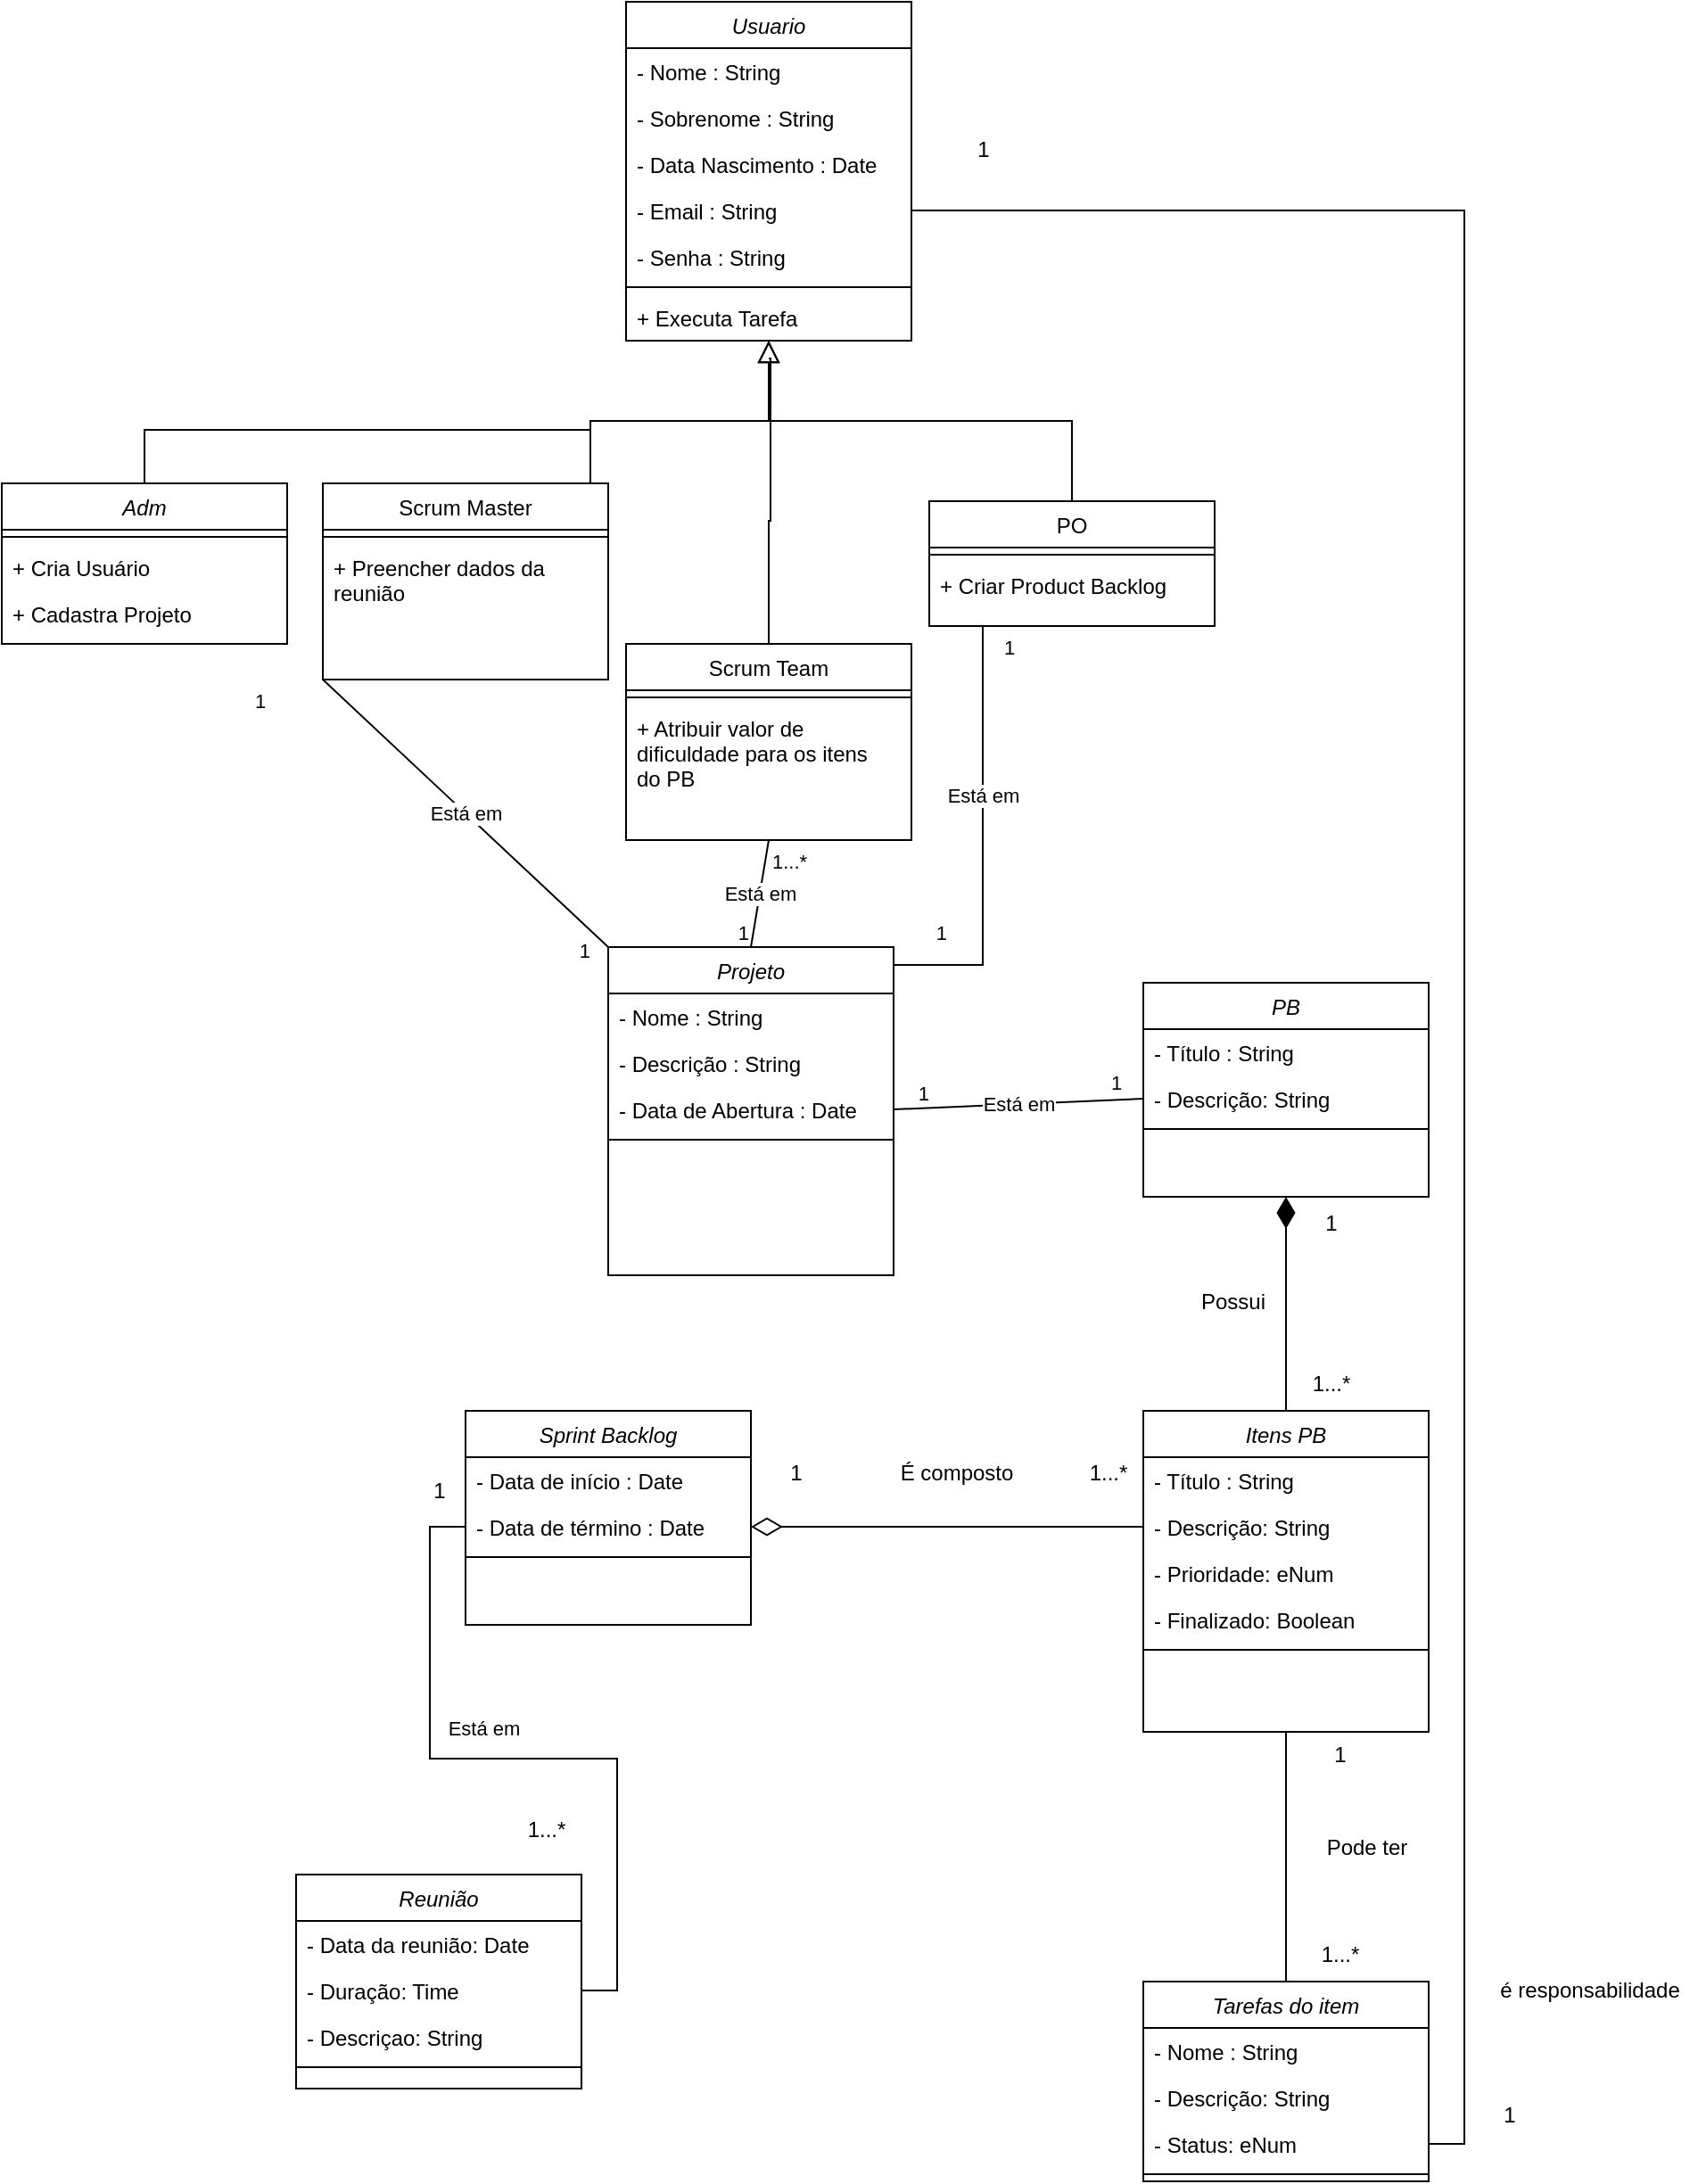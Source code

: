 <mxfile version="24.5.3" type="github">
  <diagram id="C5RBs43oDa-KdzZeNtuy" name="Page-1">
    <mxGraphModel dx="1759" dy="590" grid="1" gridSize="10" guides="1" tooltips="1" connect="1" arrows="1" fold="1" page="1" pageScale="1" pageWidth="827" pageHeight="1169" math="0" shadow="0">
      <root>
        <mxCell id="WIyWlLk6GJQsqaUBKTNV-0" />
        <mxCell id="WIyWlLk6GJQsqaUBKTNV-1" parent="WIyWlLk6GJQsqaUBKTNV-0" />
        <mxCell id="zkfFHV4jXpPFQw0GAbJ--0" value="Usuario" style="swimlane;fontStyle=2;align=center;verticalAlign=top;childLayout=stackLayout;horizontal=1;startSize=26;horizontalStack=0;resizeParent=1;resizeLast=0;collapsible=1;marginBottom=0;rounded=0;shadow=0;strokeWidth=1;" parent="WIyWlLk6GJQsqaUBKTNV-1" vertex="1">
          <mxGeometry x="220" y="80" width="160" height="190" as="geometry">
            <mxRectangle x="230" y="140" width="160" height="26" as="alternateBounds" />
          </mxGeometry>
        </mxCell>
        <mxCell id="PnObwi3qZzeSHkkHJ7TU-2" value="- Nome : String" style="text;align=left;verticalAlign=top;spacingLeft=4;spacingRight=4;overflow=hidden;rotatable=0;points=[[0,0.5],[1,0.5]];portConstraint=eastwest;" parent="zkfFHV4jXpPFQw0GAbJ--0" vertex="1">
          <mxGeometry y="26" width="160" height="26" as="geometry" />
        </mxCell>
        <mxCell id="PnObwi3qZzeSHkkHJ7TU-3" value="- Sobrenome : String" style="text;align=left;verticalAlign=top;spacingLeft=4;spacingRight=4;overflow=hidden;rotatable=0;points=[[0,0.5],[1,0.5]];portConstraint=eastwest;" parent="zkfFHV4jXpPFQw0GAbJ--0" vertex="1">
          <mxGeometry y="52" width="160" height="26" as="geometry" />
        </mxCell>
        <mxCell id="PnObwi3qZzeSHkkHJ7TU-4" value="- Data Nascimento : Date" style="text;align=left;verticalAlign=top;spacingLeft=4;spacingRight=4;overflow=hidden;rotatable=0;points=[[0,0.5],[1,0.5]];portConstraint=eastwest;" parent="zkfFHV4jXpPFQw0GAbJ--0" vertex="1">
          <mxGeometry y="78" width="160" height="26" as="geometry" />
        </mxCell>
        <mxCell id="PnObwi3qZzeSHkkHJ7TU-20" value="- Email : String" style="text;align=left;verticalAlign=top;spacingLeft=4;spacingRight=4;overflow=hidden;rotatable=0;points=[[0,0.5],[1,0.5]];portConstraint=eastwest;" parent="zkfFHV4jXpPFQw0GAbJ--0" vertex="1">
          <mxGeometry y="104" width="160" height="26" as="geometry" />
        </mxCell>
        <mxCell id="PnObwi3qZzeSHkkHJ7TU-21" value="- Senha : String" style="text;align=left;verticalAlign=top;spacingLeft=4;spacingRight=4;overflow=hidden;rotatable=0;points=[[0,0.5],[1,0.5]];portConstraint=eastwest;" parent="zkfFHV4jXpPFQw0GAbJ--0" vertex="1">
          <mxGeometry y="130" width="160" height="26" as="geometry" />
        </mxCell>
        <mxCell id="zkfFHV4jXpPFQw0GAbJ--4" value="" style="line;html=1;strokeWidth=1;align=left;verticalAlign=middle;spacingTop=-1;spacingLeft=3;spacingRight=3;rotatable=0;labelPosition=right;points=[];portConstraint=eastwest;" parent="zkfFHV4jXpPFQw0GAbJ--0" vertex="1">
          <mxGeometry y="156" width="160" height="8" as="geometry" />
        </mxCell>
        <mxCell id="PnObwi3qZzeSHkkHJ7TU-121" value="+ Executa Tarefa" style="text;align=left;verticalAlign=top;spacingLeft=4;spacingRight=4;overflow=hidden;rotatable=0;points=[[0,0.5],[1,0.5]];portConstraint=eastwest;" parent="zkfFHV4jXpPFQw0GAbJ--0" vertex="1">
          <mxGeometry y="164" width="160" height="26" as="geometry" />
        </mxCell>
        <mxCell id="zkfFHV4jXpPFQw0GAbJ--12" value="" style="endArrow=block;endSize=10;endFill=0;shadow=0;strokeWidth=1;rounded=0;curved=0;edgeStyle=elbowEdgeStyle;elbow=vertical;" parent="WIyWlLk6GJQsqaUBKTNV-1" target="zkfFHV4jXpPFQw0GAbJ--0" edge="1">
          <mxGeometry width="160" relative="1" as="geometry">
            <mxPoint x="200" y="360" as="sourcePoint" />
            <mxPoint x="200" y="203" as="targetPoint" />
          </mxGeometry>
        </mxCell>
        <mxCell id="zkfFHV4jXpPFQw0GAbJ--13" value="PO" style="swimlane;fontStyle=0;align=center;verticalAlign=top;childLayout=stackLayout;horizontal=1;startSize=26;horizontalStack=0;resizeParent=1;resizeLast=0;collapsible=1;marginBottom=0;rounded=0;shadow=0;strokeWidth=1;" parent="WIyWlLk6GJQsqaUBKTNV-1" vertex="1">
          <mxGeometry x="390" y="360" width="160" height="70" as="geometry">
            <mxRectangle x="340" y="380" width="170" height="26" as="alternateBounds" />
          </mxGeometry>
        </mxCell>
        <mxCell id="zkfFHV4jXpPFQw0GAbJ--15" value="" style="line;html=1;strokeWidth=1;align=left;verticalAlign=middle;spacingTop=-1;spacingLeft=3;spacingRight=3;rotatable=0;labelPosition=right;points=[];portConstraint=eastwest;" parent="zkfFHV4jXpPFQw0GAbJ--13" vertex="1">
          <mxGeometry y="26" width="160" height="8" as="geometry" />
        </mxCell>
        <mxCell id="PnObwi3qZzeSHkkHJ7TU-19" value="+ Criar Product Backlog" style="text;align=left;verticalAlign=top;spacingLeft=4;spacingRight=4;overflow=hidden;rotatable=0;points=[[0,0.5],[1,0.5]];portConstraint=eastwest;" parent="zkfFHV4jXpPFQw0GAbJ--13" vertex="1">
          <mxGeometry y="34" width="160" height="26" as="geometry" />
        </mxCell>
        <mxCell id="zkfFHV4jXpPFQw0GAbJ--16" value="" style="endArrow=block;endSize=10;endFill=0;shadow=0;strokeWidth=1;rounded=0;curved=0;edgeStyle=elbowEdgeStyle;elbow=vertical;" parent="WIyWlLk6GJQsqaUBKTNV-1" source="zkfFHV4jXpPFQw0GAbJ--13" target="zkfFHV4jXpPFQw0GAbJ--0" edge="1">
          <mxGeometry width="160" relative="1" as="geometry">
            <mxPoint x="210" y="373" as="sourcePoint" />
            <mxPoint x="310" y="271" as="targetPoint" />
          </mxGeometry>
        </mxCell>
        <mxCell id="5L6R01waUcKY55ZX_gmc-3" style="edgeStyle=orthogonalEdgeStyle;rounded=0;orthogonalLoop=1;jettySize=auto;html=1;endArrow=none;endFill=0;" edge="1" parent="WIyWlLk6GJQsqaUBKTNV-1" source="PnObwi3qZzeSHkkHJ7TU-12">
          <mxGeometry relative="1" as="geometry">
            <mxPoint x="200" y="320" as="targetPoint" />
            <Array as="points">
              <mxPoint x="-50" y="320" />
            </Array>
          </mxGeometry>
        </mxCell>
        <mxCell id="PnObwi3qZzeSHkkHJ7TU-12" value="Adm" style="swimlane;fontStyle=2;align=center;verticalAlign=top;childLayout=stackLayout;horizontal=1;startSize=26;horizontalStack=0;resizeParent=1;resizeLast=0;collapsible=1;marginBottom=0;rounded=0;shadow=0;strokeWidth=1;" parent="WIyWlLk6GJQsqaUBKTNV-1" vertex="1">
          <mxGeometry x="-130" y="350" width="160" height="90" as="geometry">
            <mxRectangle x="230" y="140" width="160" height="26" as="alternateBounds" />
          </mxGeometry>
        </mxCell>
        <mxCell id="PnObwi3qZzeSHkkHJ7TU-16" value="" style="line;html=1;strokeWidth=1;align=left;verticalAlign=middle;spacingTop=-1;spacingLeft=3;spacingRight=3;rotatable=0;labelPosition=right;points=[];portConstraint=eastwest;" parent="PnObwi3qZzeSHkkHJ7TU-12" vertex="1">
          <mxGeometry y="26" width="160" height="8" as="geometry" />
        </mxCell>
        <mxCell id="PnObwi3qZzeSHkkHJ7TU-17" value="+ Cria Usuário" style="text;align=left;verticalAlign=top;spacingLeft=4;spacingRight=4;overflow=hidden;rotatable=0;points=[[0,0.5],[1,0.5]];portConstraint=eastwest;" parent="PnObwi3qZzeSHkkHJ7TU-12" vertex="1">
          <mxGeometry y="34" width="160" height="26" as="geometry" />
        </mxCell>
        <mxCell id="PnObwi3qZzeSHkkHJ7TU-18" value="+ Cadastra Projeto" style="text;align=left;verticalAlign=top;spacingLeft=4;spacingRight=4;overflow=hidden;rotatable=0;points=[[0,0.5],[1,0.5]];portConstraint=eastwest;" parent="PnObwi3qZzeSHkkHJ7TU-12" vertex="1">
          <mxGeometry y="60" width="160" height="26" as="geometry" />
        </mxCell>
        <mxCell id="PnObwi3qZzeSHkkHJ7TU-22" value="Projeto" style="swimlane;fontStyle=2;align=center;verticalAlign=top;childLayout=stackLayout;horizontal=1;startSize=26;horizontalStack=0;resizeParent=1;resizeLast=0;collapsible=1;marginBottom=0;rounded=0;shadow=0;strokeWidth=1;" parent="WIyWlLk6GJQsqaUBKTNV-1" vertex="1">
          <mxGeometry x="210" y="610" width="160" height="184" as="geometry">
            <mxRectangle x="230" y="140" width="160" height="26" as="alternateBounds" />
          </mxGeometry>
        </mxCell>
        <mxCell id="PnObwi3qZzeSHkkHJ7TU-23" value="- Nome : String" style="text;align=left;verticalAlign=top;spacingLeft=4;spacingRight=4;overflow=hidden;rotatable=0;points=[[0,0.5],[1,0.5]];portConstraint=eastwest;" parent="PnObwi3qZzeSHkkHJ7TU-22" vertex="1">
          <mxGeometry y="26" width="160" height="26" as="geometry" />
        </mxCell>
        <mxCell id="PnObwi3qZzeSHkkHJ7TU-24" value="- Descrição : String" style="text;align=left;verticalAlign=top;spacingLeft=4;spacingRight=4;overflow=hidden;rotatable=0;points=[[0,0.5],[1,0.5]];portConstraint=eastwest;" parent="PnObwi3qZzeSHkkHJ7TU-22" vertex="1">
          <mxGeometry y="52" width="160" height="26" as="geometry" />
        </mxCell>
        <mxCell id="PnObwi3qZzeSHkkHJ7TU-25" value="- Data de Abertura : Date" style="text;align=left;verticalAlign=top;spacingLeft=4;spacingRight=4;overflow=hidden;rotatable=0;points=[[0,0.5],[1,0.5]];portConstraint=eastwest;" parent="PnObwi3qZzeSHkkHJ7TU-22" vertex="1">
          <mxGeometry y="78" width="160" height="26" as="geometry" />
        </mxCell>
        <mxCell id="PnObwi3qZzeSHkkHJ7TU-28" value="" style="line;html=1;strokeWidth=1;align=left;verticalAlign=middle;spacingTop=-1;spacingLeft=3;spacingRight=3;rotatable=0;labelPosition=right;points=[];portConstraint=eastwest;" parent="PnObwi3qZzeSHkkHJ7TU-22" vertex="1">
          <mxGeometry y="104" width="160" height="8" as="geometry" />
        </mxCell>
        <mxCell id="PnObwi3qZzeSHkkHJ7TU-29" value="Scrum Master" style="swimlane;fontStyle=0;align=center;verticalAlign=top;childLayout=stackLayout;horizontal=1;startSize=26;horizontalStack=0;resizeParent=1;resizeLast=0;collapsible=1;marginBottom=0;rounded=0;shadow=0;strokeWidth=1;" parent="WIyWlLk6GJQsqaUBKTNV-1" vertex="1">
          <mxGeometry x="50" y="350" width="160" height="110" as="geometry">
            <mxRectangle x="340" y="380" width="170" height="26" as="alternateBounds" />
          </mxGeometry>
        </mxCell>
        <mxCell id="PnObwi3qZzeSHkkHJ7TU-30" value="" style="line;html=1;strokeWidth=1;align=left;verticalAlign=middle;spacingTop=-1;spacingLeft=3;spacingRight=3;rotatable=0;labelPosition=right;points=[];portConstraint=eastwest;" parent="PnObwi3qZzeSHkkHJ7TU-29" vertex="1">
          <mxGeometry y="26" width="160" height="8" as="geometry" />
        </mxCell>
        <mxCell id="PnObwi3qZzeSHkkHJ7TU-122" value="+ Preencher dados da &#xa;reunião" style="text;align=left;verticalAlign=top;spacingLeft=4;spacingRight=4;overflow=hidden;rotatable=0;points=[[0,0.5],[1,0.5]];portConstraint=eastwest;" parent="PnObwi3qZzeSHkkHJ7TU-29" vertex="1">
          <mxGeometry y="34" width="160" height="44" as="geometry" />
        </mxCell>
        <mxCell id="PnObwi3qZzeSHkkHJ7TU-35" style="edgeStyle=orthogonalEdgeStyle;rounded=0;orthogonalLoop=1;jettySize=auto;html=1;endArrow=none;endFill=0;" parent="WIyWlLk6GJQsqaUBKTNV-1" source="PnObwi3qZzeSHkkHJ7TU-32" edge="1">
          <mxGeometry relative="1" as="geometry">
            <mxPoint x="300" y="280" as="targetPoint" />
            <Array as="points">
              <mxPoint x="300" y="371" />
              <mxPoint x="301" y="371" />
              <mxPoint x="301" y="280" />
            </Array>
          </mxGeometry>
        </mxCell>
        <mxCell id="PnObwi3qZzeSHkkHJ7TU-83" style="edgeStyle=orthogonalEdgeStyle;rounded=0;orthogonalLoop=1;jettySize=auto;html=1;exitX=0.5;exitY=0;exitDx=0;exitDy=0;" parent="WIyWlLk6GJQsqaUBKTNV-1" source="PnObwi3qZzeSHkkHJ7TU-32" edge="1">
          <mxGeometry relative="1" as="geometry">
            <mxPoint x="300.37" y="459.926" as="targetPoint" />
          </mxGeometry>
        </mxCell>
        <mxCell id="PnObwi3qZzeSHkkHJ7TU-32" value="Scrum Team" style="swimlane;fontStyle=0;align=center;verticalAlign=top;childLayout=stackLayout;horizontal=1;startSize=26;horizontalStack=0;resizeParent=1;resizeLast=0;collapsible=1;marginBottom=0;rounded=0;shadow=0;strokeWidth=1;" parent="WIyWlLk6GJQsqaUBKTNV-1" vertex="1">
          <mxGeometry x="220" y="440" width="160" height="110" as="geometry">
            <mxRectangle x="340" y="380" width="170" height="26" as="alternateBounds" />
          </mxGeometry>
        </mxCell>
        <mxCell id="PnObwi3qZzeSHkkHJ7TU-33" value="" style="line;html=1;strokeWidth=1;align=left;verticalAlign=middle;spacingTop=-1;spacingLeft=3;spacingRight=3;rotatable=0;labelPosition=right;points=[];portConstraint=eastwest;" parent="PnObwi3qZzeSHkkHJ7TU-32" vertex="1">
          <mxGeometry y="26" width="160" height="8" as="geometry" />
        </mxCell>
        <mxCell id="PnObwi3qZzeSHkkHJ7TU-82" value="+ Atribuir valor de &#xa;dificuldade para os itens &#xa;do PB" style="text;align=left;verticalAlign=top;spacingLeft=4;spacingRight=4;overflow=hidden;rotatable=0;points=[[0,0.5],[1,0.5]];portConstraint=eastwest;" parent="PnObwi3qZzeSHkkHJ7TU-32" vertex="1">
          <mxGeometry y="34" width="160" height="56" as="geometry" />
        </mxCell>
        <mxCell id="PnObwi3qZzeSHkkHJ7TU-48" value="" style="endArrow=none;html=1;rounded=0;entryX=0.5;entryY=0;entryDx=0;entryDy=0;exitX=0.5;exitY=1;exitDx=0;exitDy=0;endFill=0;" parent="WIyWlLk6GJQsqaUBKTNV-1" source="PnObwi3qZzeSHkkHJ7TU-32" target="PnObwi3qZzeSHkkHJ7TU-22" edge="1">
          <mxGeometry relative="1" as="geometry">
            <mxPoint x="260" y="560" as="sourcePoint" />
            <mxPoint x="420" y="560" as="targetPoint" />
          </mxGeometry>
        </mxCell>
        <mxCell id="PnObwi3qZzeSHkkHJ7TU-49" value="Está em" style="edgeLabel;resizable=0;html=1;;align=center;verticalAlign=middle;" parent="PnObwi3qZzeSHkkHJ7TU-48" connectable="0" vertex="1">
          <mxGeometry relative="1" as="geometry" />
        </mxCell>
        <mxCell id="PnObwi3qZzeSHkkHJ7TU-50" value="1...*" style="edgeLabel;resizable=0;html=1;;align=left;verticalAlign=bottom;" parent="PnObwi3qZzeSHkkHJ7TU-48" connectable="0" vertex="1">
          <mxGeometry x="-1" relative="1" as="geometry">
            <mxPoint y="20" as="offset" />
          </mxGeometry>
        </mxCell>
        <mxCell id="PnObwi3qZzeSHkkHJ7TU-51" value="1" style="edgeLabel;resizable=0;html=1;;align=right;verticalAlign=bottom;" parent="PnObwi3qZzeSHkkHJ7TU-48" connectable="0" vertex="1">
          <mxGeometry x="1" relative="1" as="geometry" />
        </mxCell>
        <mxCell id="PnObwi3qZzeSHkkHJ7TU-52" value="" style="endArrow=none;html=1;rounded=0;entryX=0;entryY=0;entryDx=0;entryDy=0;exitX=0;exitY=1;exitDx=0;exitDy=0;endFill=0;" parent="WIyWlLk6GJQsqaUBKTNV-1" source="PnObwi3qZzeSHkkHJ7TU-29" target="PnObwi3qZzeSHkkHJ7TU-22" edge="1">
          <mxGeometry relative="1" as="geometry">
            <mxPoint x="60" y="530" as="sourcePoint" />
            <mxPoint x="220" y="530" as="targetPoint" />
          </mxGeometry>
        </mxCell>
        <mxCell id="PnObwi3qZzeSHkkHJ7TU-53" value="Está em" style="edgeLabel;resizable=0;html=1;;align=center;verticalAlign=middle;" parent="PnObwi3qZzeSHkkHJ7TU-52" connectable="0" vertex="1">
          <mxGeometry relative="1" as="geometry" />
        </mxCell>
        <mxCell id="PnObwi3qZzeSHkkHJ7TU-54" value="1" style="edgeLabel;resizable=0;html=1;;align=left;verticalAlign=bottom;" parent="PnObwi3qZzeSHkkHJ7TU-52" connectable="0" vertex="1">
          <mxGeometry x="-1" relative="1" as="geometry">
            <mxPoint x="-40" y="20" as="offset" />
          </mxGeometry>
        </mxCell>
        <mxCell id="PnObwi3qZzeSHkkHJ7TU-55" value="1" style="edgeLabel;resizable=0;html=1;;align=right;verticalAlign=bottom;" parent="PnObwi3qZzeSHkkHJ7TU-52" connectable="0" vertex="1">
          <mxGeometry x="1" relative="1" as="geometry">
            <mxPoint x="-10" y="10" as="offset" />
          </mxGeometry>
        </mxCell>
        <mxCell id="PnObwi3qZzeSHkkHJ7TU-56" value="" style="endArrow=none;html=1;rounded=0;entryX=1;entryY=0;entryDx=0;entryDy=0;exitX=0.5;exitY=1;exitDx=0;exitDy=0;edgeStyle=elbowEdgeStyle;endFill=0;" parent="WIyWlLk6GJQsqaUBKTNV-1" source="zkfFHV4jXpPFQw0GAbJ--13" edge="1">
          <mxGeometry relative="1" as="geometry">
            <mxPoint x="470" y="440" as="sourcePoint" />
            <mxPoint x="370" y="620" as="targetPoint" />
          </mxGeometry>
        </mxCell>
        <mxCell id="PnObwi3qZzeSHkkHJ7TU-57" value="Está em" style="edgeLabel;resizable=0;html=1;;align=center;verticalAlign=middle;" parent="PnObwi3qZzeSHkkHJ7TU-56" connectable="0" vertex="1">
          <mxGeometry relative="1" as="geometry" />
        </mxCell>
        <mxCell id="PnObwi3qZzeSHkkHJ7TU-58" value="1" style="edgeLabel;resizable=0;html=1;;align=left;verticalAlign=bottom;" parent="PnObwi3qZzeSHkkHJ7TU-56" connectable="0" vertex="1">
          <mxGeometry x="-1" relative="1" as="geometry">
            <mxPoint x="-40" y="20" as="offset" />
          </mxGeometry>
        </mxCell>
        <mxCell id="PnObwi3qZzeSHkkHJ7TU-59" value="1" style="edgeLabel;resizable=0;html=1;;align=right;verticalAlign=bottom;" parent="PnObwi3qZzeSHkkHJ7TU-56" connectable="0" vertex="1">
          <mxGeometry x="1" relative="1" as="geometry">
            <mxPoint x="30" y="-10" as="offset" />
          </mxGeometry>
        </mxCell>
        <mxCell id="PnObwi3qZzeSHkkHJ7TU-61" value="PB" style="swimlane;fontStyle=2;align=center;verticalAlign=top;childLayout=stackLayout;horizontal=1;startSize=26;horizontalStack=0;resizeParent=1;resizeLast=0;collapsible=1;marginBottom=0;rounded=0;shadow=0;strokeWidth=1;" parent="WIyWlLk6GJQsqaUBKTNV-1" vertex="1">
          <mxGeometry x="510" y="630" width="160" height="120" as="geometry">
            <mxRectangle x="230" y="140" width="160" height="26" as="alternateBounds" />
          </mxGeometry>
        </mxCell>
        <mxCell id="PnObwi3qZzeSHkkHJ7TU-62" value="- Título : String" style="text;align=left;verticalAlign=top;spacingLeft=4;spacingRight=4;overflow=hidden;rotatable=0;points=[[0,0.5],[1,0.5]];portConstraint=eastwest;" parent="PnObwi3qZzeSHkkHJ7TU-61" vertex="1">
          <mxGeometry y="26" width="160" height="26" as="geometry" />
        </mxCell>
        <mxCell id="PnObwi3qZzeSHkkHJ7TU-64" value="- Descrição: String" style="text;align=left;verticalAlign=top;spacingLeft=4;spacingRight=4;overflow=hidden;rotatable=0;points=[[0,0.5],[1,0.5]];portConstraint=eastwest;" parent="PnObwi3qZzeSHkkHJ7TU-61" vertex="1">
          <mxGeometry y="52" width="160" height="26" as="geometry" />
        </mxCell>
        <mxCell id="PnObwi3qZzeSHkkHJ7TU-67" value="" style="line;html=1;strokeWidth=1;align=left;verticalAlign=middle;spacingTop=-1;spacingLeft=3;spacingRight=3;rotatable=0;labelPosition=right;points=[];portConstraint=eastwest;" parent="PnObwi3qZzeSHkkHJ7TU-61" vertex="1">
          <mxGeometry y="78" width="160" height="8" as="geometry" />
        </mxCell>
        <mxCell id="PnObwi3qZzeSHkkHJ7TU-68" value="" style="endArrow=none;html=1;rounded=0;entryX=1;entryY=0.5;entryDx=0;entryDy=0;exitX=0;exitY=0.5;exitDx=0;exitDy=0;endFill=0;" parent="WIyWlLk6GJQsqaUBKTNV-1" source="PnObwi3qZzeSHkkHJ7TU-64" target="PnObwi3qZzeSHkkHJ7TU-25" edge="1">
          <mxGeometry relative="1" as="geometry">
            <mxPoint x="450" y="650" as="sourcePoint" />
            <mxPoint x="440" y="730" as="targetPoint" />
          </mxGeometry>
        </mxCell>
        <mxCell id="PnObwi3qZzeSHkkHJ7TU-69" value="Está em" style="edgeLabel;resizable=0;html=1;;align=center;verticalAlign=middle;" parent="PnObwi3qZzeSHkkHJ7TU-68" connectable="0" vertex="1">
          <mxGeometry relative="1" as="geometry" />
        </mxCell>
        <mxCell id="PnObwi3qZzeSHkkHJ7TU-70" value="1" style="edgeLabel;resizable=0;html=1;;align=left;verticalAlign=bottom;" parent="PnObwi3qZzeSHkkHJ7TU-68" connectable="0" vertex="1">
          <mxGeometry x="-1" relative="1" as="geometry">
            <mxPoint x="-20" y="-1" as="offset" />
          </mxGeometry>
        </mxCell>
        <mxCell id="PnObwi3qZzeSHkkHJ7TU-71" value="1" style="edgeLabel;resizable=0;html=1;;align=right;verticalAlign=bottom;" parent="PnObwi3qZzeSHkkHJ7TU-68" connectable="0" vertex="1">
          <mxGeometry x="1" relative="1" as="geometry">
            <mxPoint x="20" as="offset" />
          </mxGeometry>
        </mxCell>
        <mxCell id="PnObwi3qZzeSHkkHJ7TU-72" value="Itens PB" style="swimlane;fontStyle=2;align=center;verticalAlign=top;childLayout=stackLayout;horizontal=1;startSize=26;horizontalStack=0;resizeParent=1;resizeLast=0;collapsible=1;marginBottom=0;rounded=0;shadow=0;strokeWidth=1;" parent="WIyWlLk6GJQsqaUBKTNV-1" vertex="1">
          <mxGeometry x="510" y="870" width="160" height="180" as="geometry">
            <mxRectangle x="230" y="140" width="160" height="26" as="alternateBounds" />
          </mxGeometry>
        </mxCell>
        <mxCell id="PnObwi3qZzeSHkkHJ7TU-73" value="- Título : String" style="text;align=left;verticalAlign=top;spacingLeft=4;spacingRight=4;overflow=hidden;rotatable=0;points=[[0,0.5],[1,0.5]];portConstraint=eastwest;" parent="PnObwi3qZzeSHkkHJ7TU-72" vertex="1">
          <mxGeometry y="26" width="160" height="26" as="geometry" />
        </mxCell>
        <mxCell id="PnObwi3qZzeSHkkHJ7TU-74" value="- Descrição: String" style="text;align=left;verticalAlign=top;spacingLeft=4;spacingRight=4;overflow=hidden;rotatable=0;points=[[0,0.5],[1,0.5]];portConstraint=eastwest;" parent="PnObwi3qZzeSHkkHJ7TU-72" vertex="1">
          <mxGeometry y="52" width="160" height="26" as="geometry" />
        </mxCell>
        <mxCell id="PnObwi3qZzeSHkkHJ7TU-76" value="- Prioridade: eNum" style="text;align=left;verticalAlign=top;spacingLeft=4;spacingRight=4;overflow=hidden;rotatable=0;points=[[0,0.5],[1,0.5]];portConstraint=eastwest;" parent="PnObwi3qZzeSHkkHJ7TU-72" vertex="1">
          <mxGeometry y="78" width="160" height="26" as="geometry" />
        </mxCell>
        <mxCell id="PnObwi3qZzeSHkkHJ7TU-89" value="- Finalizado: Boolean" style="text;align=left;verticalAlign=top;spacingLeft=4;spacingRight=4;overflow=hidden;rotatable=0;points=[[0,0.5],[1,0.5]];portConstraint=eastwest;" parent="PnObwi3qZzeSHkkHJ7TU-72" vertex="1">
          <mxGeometry y="104" width="160" height="26" as="geometry" />
        </mxCell>
        <mxCell id="PnObwi3qZzeSHkkHJ7TU-75" value="" style="line;html=1;strokeWidth=1;align=left;verticalAlign=middle;spacingTop=-1;spacingLeft=3;spacingRight=3;rotatable=0;labelPosition=right;points=[];portConstraint=eastwest;" parent="PnObwi3qZzeSHkkHJ7TU-72" vertex="1">
          <mxGeometry y="130" width="160" height="8" as="geometry" />
        </mxCell>
        <mxCell id="PnObwi3qZzeSHkkHJ7TU-78" value="1...*" style="text;html=1;align=center;verticalAlign=middle;resizable=0;points=[];autosize=1;strokeColor=none;fillColor=none;" parent="WIyWlLk6GJQsqaUBKTNV-1" vertex="1">
          <mxGeometry x="595" y="840" width="40" height="30" as="geometry" />
        </mxCell>
        <mxCell id="PnObwi3qZzeSHkkHJ7TU-79" value="1" style="text;html=1;align=center;verticalAlign=middle;resizable=0;points=[];autosize=1;strokeColor=none;fillColor=none;" parent="WIyWlLk6GJQsqaUBKTNV-1" vertex="1">
          <mxGeometry x="600" y="750" width="30" height="30" as="geometry" />
        </mxCell>
        <mxCell id="PnObwi3qZzeSHkkHJ7TU-81" value="" style="edgeStyle=orthogonalEdgeStyle;rounded=0;orthogonalLoop=1;jettySize=auto;html=1;entryX=0.5;entryY=1;entryDx=0;entryDy=0;endArrow=diamondThin;endFill=1;strokeWidth=1;endSize=15;" parent="WIyWlLk6GJQsqaUBKTNV-1" source="PnObwi3qZzeSHkkHJ7TU-72" target="PnObwi3qZzeSHkkHJ7TU-61" edge="1">
          <mxGeometry relative="1" as="geometry">
            <mxPoint x="590" y="870" as="sourcePoint" />
            <mxPoint x="590" y="750" as="targetPoint" />
          </mxGeometry>
        </mxCell>
        <mxCell id="PnObwi3qZzeSHkkHJ7TU-80" value="Possui" style="text;html=1;align=center;verticalAlign=middle;resizable=0;points=[];autosize=1;strokeColor=none;fillColor=none;" parent="WIyWlLk6GJQsqaUBKTNV-1" vertex="1">
          <mxGeometry x="530" y="794" width="60" height="30" as="geometry" />
        </mxCell>
        <mxCell id="PnObwi3qZzeSHkkHJ7TU-84" value="Sprint Backlog" style="swimlane;fontStyle=2;align=center;verticalAlign=top;childLayout=stackLayout;horizontal=1;startSize=26;horizontalStack=0;resizeParent=1;resizeLast=0;collapsible=1;marginBottom=0;rounded=0;shadow=0;strokeWidth=1;" parent="WIyWlLk6GJQsqaUBKTNV-1" vertex="1">
          <mxGeometry x="130" y="870" width="160" height="120" as="geometry">
            <mxRectangle x="230" y="140" width="160" height="26" as="alternateBounds" />
          </mxGeometry>
        </mxCell>
        <mxCell id="PnObwi3qZzeSHkkHJ7TU-85" value="- Data de início : Date" style="text;align=left;verticalAlign=top;spacingLeft=4;spacingRight=4;overflow=hidden;rotatable=0;points=[[0,0.5],[1,0.5]];portConstraint=eastwest;" parent="PnObwi3qZzeSHkkHJ7TU-84" vertex="1">
          <mxGeometry y="26" width="160" height="26" as="geometry" />
        </mxCell>
        <mxCell id="PnObwi3qZzeSHkkHJ7TU-86" value="- Data de término : Date" style="text;align=left;verticalAlign=top;spacingLeft=4;spacingRight=4;overflow=hidden;rotatable=0;points=[[0,0.5],[1,0.5]];portConstraint=eastwest;" parent="PnObwi3qZzeSHkkHJ7TU-84" vertex="1">
          <mxGeometry y="52" width="160" height="26" as="geometry" />
        </mxCell>
        <mxCell id="PnObwi3qZzeSHkkHJ7TU-87" value="" style="line;html=1;strokeWidth=1;align=left;verticalAlign=middle;spacingTop=-1;spacingLeft=3;spacingRight=3;rotatable=0;labelPosition=right;points=[];portConstraint=eastwest;" parent="PnObwi3qZzeSHkkHJ7TU-84" vertex="1">
          <mxGeometry y="78" width="160" height="8" as="geometry" />
        </mxCell>
        <mxCell id="PnObwi3qZzeSHkkHJ7TU-107" style="edgeStyle=orthogonalEdgeStyle;rounded=0;orthogonalLoop=1;jettySize=auto;html=1;entryX=0.5;entryY=1;entryDx=0;entryDy=0;endArrow=none;endFill=0;" parent="WIyWlLk6GJQsqaUBKTNV-1" source="PnObwi3qZzeSHkkHJ7TU-101" target="PnObwi3qZzeSHkkHJ7TU-72" edge="1">
          <mxGeometry relative="1" as="geometry" />
        </mxCell>
        <mxCell id="PnObwi3qZzeSHkkHJ7TU-101" value="Tarefas do item" style="swimlane;fontStyle=2;align=center;verticalAlign=top;childLayout=stackLayout;horizontal=1;startSize=26;horizontalStack=0;resizeParent=1;resizeLast=0;collapsible=1;marginBottom=0;rounded=0;shadow=0;strokeWidth=1;" parent="WIyWlLk6GJQsqaUBKTNV-1" vertex="1">
          <mxGeometry x="510" y="1190" width="160" height="112" as="geometry">
            <mxRectangle x="230" y="140" width="160" height="26" as="alternateBounds" />
          </mxGeometry>
        </mxCell>
        <mxCell id="PnObwi3qZzeSHkkHJ7TU-102" value="- Nome : String" style="text;align=left;verticalAlign=top;spacingLeft=4;spacingRight=4;overflow=hidden;rotatable=0;points=[[0,0.5],[1,0.5]];portConstraint=eastwest;" parent="PnObwi3qZzeSHkkHJ7TU-101" vertex="1">
          <mxGeometry y="26" width="160" height="26" as="geometry" />
        </mxCell>
        <mxCell id="PnObwi3qZzeSHkkHJ7TU-103" value="- Descrição: String" style="text;align=left;verticalAlign=top;spacingLeft=4;spacingRight=4;overflow=hidden;rotatable=0;points=[[0,0.5],[1,0.5]];portConstraint=eastwest;" parent="PnObwi3qZzeSHkkHJ7TU-101" vertex="1">
          <mxGeometry y="52" width="160" height="26" as="geometry" />
        </mxCell>
        <mxCell id="PnObwi3qZzeSHkkHJ7TU-111" value="- Status: eNum" style="text;align=left;verticalAlign=top;spacingLeft=4;spacingRight=4;overflow=hidden;rotatable=0;points=[[0,0.5],[1,0.5]];portConstraint=eastwest;" parent="PnObwi3qZzeSHkkHJ7TU-101" vertex="1">
          <mxGeometry y="78" width="160" height="26" as="geometry" />
        </mxCell>
        <mxCell id="PnObwi3qZzeSHkkHJ7TU-106" value="" style="line;html=1;strokeWidth=1;align=left;verticalAlign=middle;spacingTop=-1;spacingLeft=3;spacingRight=3;rotatable=0;labelPosition=right;points=[];portConstraint=eastwest;" parent="PnObwi3qZzeSHkkHJ7TU-101" vertex="1">
          <mxGeometry y="104" width="160" height="8" as="geometry" />
        </mxCell>
        <mxCell id="PnObwi3qZzeSHkkHJ7TU-108" value="1" style="text;html=1;align=center;verticalAlign=middle;resizable=0;points=[];autosize=1;strokeColor=none;fillColor=none;" parent="WIyWlLk6GJQsqaUBKTNV-1" vertex="1">
          <mxGeometry x="605" y="1048" width="30" height="30" as="geometry" />
        </mxCell>
        <mxCell id="PnObwi3qZzeSHkkHJ7TU-109" value="Pode ter" style="text;html=1;align=center;verticalAlign=middle;resizable=0;points=[];autosize=1;strokeColor=none;fillColor=none;" parent="WIyWlLk6GJQsqaUBKTNV-1" vertex="1">
          <mxGeometry x="600" y="1100" width="70" height="30" as="geometry" />
        </mxCell>
        <mxCell id="PnObwi3qZzeSHkkHJ7TU-110" value="1...*" style="text;html=1;align=center;verticalAlign=middle;resizable=0;points=[];autosize=1;strokeColor=none;fillColor=none;" parent="WIyWlLk6GJQsqaUBKTNV-1" vertex="1">
          <mxGeometry x="600" y="1160" width="40" height="30" as="geometry" />
        </mxCell>
        <mxCell id="PnObwi3qZzeSHkkHJ7TU-112" style="edgeStyle=orthogonalEdgeStyle;rounded=0;orthogonalLoop=1;jettySize=auto;html=1;exitX=1;exitY=0.5;exitDx=0;exitDy=0;entryX=1;entryY=0.5;entryDx=0;entryDy=0;endArrow=none;endFill=0;" parent="WIyWlLk6GJQsqaUBKTNV-1" source="PnObwi3qZzeSHkkHJ7TU-20" target="PnObwi3qZzeSHkkHJ7TU-111" edge="1">
          <mxGeometry relative="1" as="geometry" />
        </mxCell>
        <mxCell id="PnObwi3qZzeSHkkHJ7TU-114" style="edgeStyle=orthogonalEdgeStyle;rounded=0;orthogonalLoop=1;jettySize=auto;html=1;exitX=0;exitY=0.5;exitDx=0;exitDy=0;endArrow=diamondThin;endFill=0;strokeWidth=1;endSize=15;" parent="WIyWlLk6GJQsqaUBKTNV-1" source="PnObwi3qZzeSHkkHJ7TU-74" target="PnObwi3qZzeSHkkHJ7TU-86" edge="1">
          <mxGeometry relative="1" as="geometry" />
        </mxCell>
        <mxCell id="PnObwi3qZzeSHkkHJ7TU-115" value="1" style="text;html=1;align=center;verticalAlign=middle;resizable=0;points=[];autosize=1;strokeColor=none;fillColor=none;" parent="WIyWlLk6GJQsqaUBKTNV-1" vertex="1">
          <mxGeometry x="300" y="890" width="30" height="30" as="geometry" />
        </mxCell>
        <mxCell id="PnObwi3qZzeSHkkHJ7TU-116" value="1...*" style="text;html=1;align=center;verticalAlign=middle;resizable=0;points=[];autosize=1;strokeColor=none;fillColor=none;" parent="WIyWlLk6GJQsqaUBKTNV-1" vertex="1">
          <mxGeometry x="470" y="890" width="40" height="30" as="geometry" />
        </mxCell>
        <mxCell id="PnObwi3qZzeSHkkHJ7TU-117" value="É composto" style="text;html=1;align=center;verticalAlign=middle;resizable=0;points=[];autosize=1;strokeColor=none;fillColor=none;" parent="WIyWlLk6GJQsqaUBKTNV-1" vertex="1">
          <mxGeometry x="360" y="890" width="90" height="30" as="geometry" />
        </mxCell>
        <mxCell id="PnObwi3qZzeSHkkHJ7TU-118" value="1" style="text;html=1;align=center;verticalAlign=middle;resizable=0;points=[];autosize=1;strokeColor=none;fillColor=none;" parent="WIyWlLk6GJQsqaUBKTNV-1" vertex="1">
          <mxGeometry x="405" y="148" width="30" height="30" as="geometry" />
        </mxCell>
        <mxCell id="PnObwi3qZzeSHkkHJ7TU-119" value="é responsabilidade" style="text;html=1;align=center;verticalAlign=middle;resizable=0;points=[];autosize=1;strokeColor=none;fillColor=none;" parent="WIyWlLk6GJQsqaUBKTNV-1" vertex="1">
          <mxGeometry x="700" y="1180" width="120" height="30" as="geometry" />
        </mxCell>
        <mxCell id="PnObwi3qZzeSHkkHJ7TU-120" value="1" style="text;html=1;align=center;verticalAlign=middle;resizable=0;points=[];autosize=1;strokeColor=none;fillColor=none;" parent="WIyWlLk6GJQsqaUBKTNV-1" vertex="1">
          <mxGeometry x="700" y="1250" width="30" height="30" as="geometry" />
        </mxCell>
        <mxCell id="PnObwi3qZzeSHkkHJ7TU-123" value="Reunião" style="swimlane;fontStyle=2;align=center;verticalAlign=top;childLayout=stackLayout;horizontal=1;startSize=26;horizontalStack=0;resizeParent=1;resizeLast=0;collapsible=1;marginBottom=0;rounded=0;shadow=0;strokeWidth=1;" parent="WIyWlLk6GJQsqaUBKTNV-1" vertex="1">
          <mxGeometry x="35" y="1130" width="160" height="120" as="geometry">
            <mxRectangle x="230" y="140" width="160" height="26" as="alternateBounds" />
          </mxGeometry>
        </mxCell>
        <mxCell id="PnObwi3qZzeSHkkHJ7TU-124" value="- Data da reunião: Date" style="text;align=left;verticalAlign=top;spacingLeft=4;spacingRight=4;overflow=hidden;rotatable=0;points=[[0,0.5],[1,0.5]];portConstraint=eastwest;" parent="PnObwi3qZzeSHkkHJ7TU-123" vertex="1">
          <mxGeometry y="26" width="160" height="26" as="geometry" />
        </mxCell>
        <mxCell id="PnObwi3qZzeSHkkHJ7TU-125" value="- Duração: Time" style="text;align=left;verticalAlign=top;spacingLeft=4;spacingRight=4;overflow=hidden;rotatable=0;points=[[0,0.5],[1,0.5]];portConstraint=eastwest;" parent="PnObwi3qZzeSHkkHJ7TU-123" vertex="1">
          <mxGeometry y="52" width="160" height="26" as="geometry" />
        </mxCell>
        <mxCell id="5L6R01waUcKY55ZX_gmc-2" value="- Descriçao: String" style="text;align=left;verticalAlign=top;spacingLeft=4;spacingRight=4;overflow=hidden;rotatable=0;points=[[0,0.5],[1,0.5]];portConstraint=eastwest;" vertex="1" parent="PnObwi3qZzeSHkkHJ7TU-123">
          <mxGeometry y="78" width="160" height="26" as="geometry" />
        </mxCell>
        <mxCell id="PnObwi3qZzeSHkkHJ7TU-126" value="" style="line;html=1;strokeWidth=1;align=left;verticalAlign=middle;spacingTop=-1;spacingLeft=3;spacingRight=3;rotatable=0;labelPosition=right;points=[];portConstraint=eastwest;" parent="PnObwi3qZzeSHkkHJ7TU-123" vertex="1">
          <mxGeometry y="104" width="160" height="8" as="geometry" />
        </mxCell>
        <mxCell id="PnObwi3qZzeSHkkHJ7TU-127" style="edgeStyle=orthogonalEdgeStyle;rounded=0;orthogonalLoop=1;jettySize=auto;html=1;entryX=0;entryY=0.5;entryDx=0;entryDy=0;endArrow=none;endFill=0;" parent="WIyWlLk6GJQsqaUBKTNV-1" source="PnObwi3qZzeSHkkHJ7TU-125" target="PnObwi3qZzeSHkkHJ7TU-86" edge="1">
          <mxGeometry relative="1" as="geometry" />
        </mxCell>
        <mxCell id="PnObwi3qZzeSHkkHJ7TU-129" value="1" style="text;html=1;align=center;verticalAlign=middle;resizable=0;points=[];autosize=1;strokeColor=none;fillColor=none;" parent="WIyWlLk6GJQsqaUBKTNV-1" vertex="1">
          <mxGeometry x="100" y="900" width="30" height="30" as="geometry" />
        </mxCell>
        <mxCell id="PnObwi3qZzeSHkkHJ7TU-130" value="1...*" style="text;html=1;align=center;verticalAlign=middle;resizable=0;points=[];autosize=1;strokeColor=none;fillColor=none;" parent="WIyWlLk6GJQsqaUBKTNV-1" vertex="1">
          <mxGeometry x="155" y="1090" width="40" height="30" as="geometry" />
        </mxCell>
        <mxCell id="5L6R01waUcKY55ZX_gmc-1" value="Está em" style="edgeLabel;resizable=0;html=1;;align=center;verticalAlign=middle;" connectable="0" vertex="1" parent="WIyWlLk6GJQsqaUBKTNV-1">
          <mxGeometry x="140.004" y="1047.997" as="geometry" />
        </mxCell>
      </root>
    </mxGraphModel>
  </diagram>
</mxfile>
